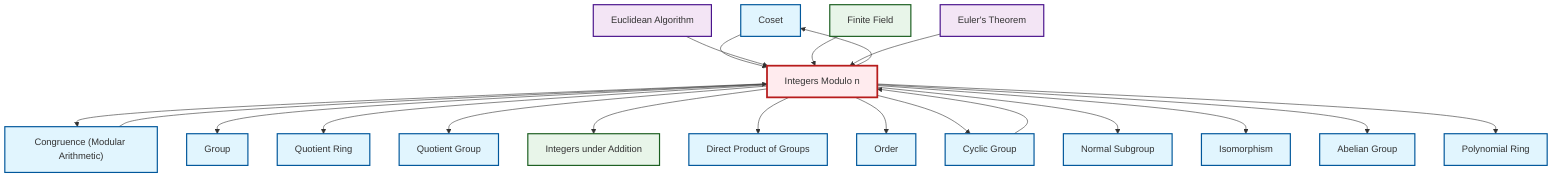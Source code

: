 graph TD
    classDef definition fill:#e1f5fe,stroke:#01579b,stroke-width:2px
    classDef theorem fill:#f3e5f5,stroke:#4a148c,stroke-width:2px
    classDef axiom fill:#fff3e0,stroke:#e65100,stroke-width:2px
    classDef example fill:#e8f5e9,stroke:#1b5e20,stroke-width:2px
    classDef current fill:#ffebee,stroke:#b71c1c,stroke-width:3px
    def-coset["Coset"]:::definition
    def-normal-subgroup["Normal Subgroup"]:::definition
    ex-integers-addition["Integers under Addition"]:::example
    thm-euler["Euler's Theorem"]:::theorem
    thm-euclidean-algorithm["Euclidean Algorithm"]:::theorem
    def-quotient-group["Quotient Group"]:::definition
    def-group["Group"]:::definition
    ex-finite-field["Finite Field"]:::example
    def-congruence["Congruence (Modular Arithmetic)"]:::definition
    def-abelian-group["Abelian Group"]:::definition
    def-cyclic-group["Cyclic Group"]:::definition
    def-direct-product["Direct Product of Groups"]:::definition
    def-order["Order"]:::definition
    def-quotient-ring["Quotient Ring"]:::definition
    def-isomorphism["Isomorphism"]:::definition
    ex-quotient-integers-mod-n["Integers Modulo n"]:::example
    def-polynomial-ring["Polynomial Ring"]:::definition
    ex-quotient-integers-mod-n --> def-congruence
    ex-quotient-integers-mod-n --> def-group
    ex-quotient-integers-mod-n --> def-quotient-ring
    ex-quotient-integers-mod-n --> def-quotient-group
    ex-quotient-integers-mod-n --> def-coset
    def-coset --> ex-quotient-integers-mod-n
    thm-euclidean-algorithm --> ex-quotient-integers-mod-n
    ex-quotient-integers-mod-n --> ex-integers-addition
    ex-quotient-integers-mod-n --> def-direct-product
    def-congruence --> ex-quotient-integers-mod-n
    ex-quotient-integers-mod-n --> def-order
    def-cyclic-group --> ex-quotient-integers-mod-n
    ex-quotient-integers-mod-n --> def-cyclic-group
    ex-quotient-integers-mod-n --> def-normal-subgroup
    ex-finite-field --> ex-quotient-integers-mod-n
    thm-euler --> ex-quotient-integers-mod-n
    ex-quotient-integers-mod-n --> def-isomorphism
    ex-quotient-integers-mod-n --> def-abelian-group
    ex-quotient-integers-mod-n --> def-polynomial-ring
    class ex-quotient-integers-mod-n current